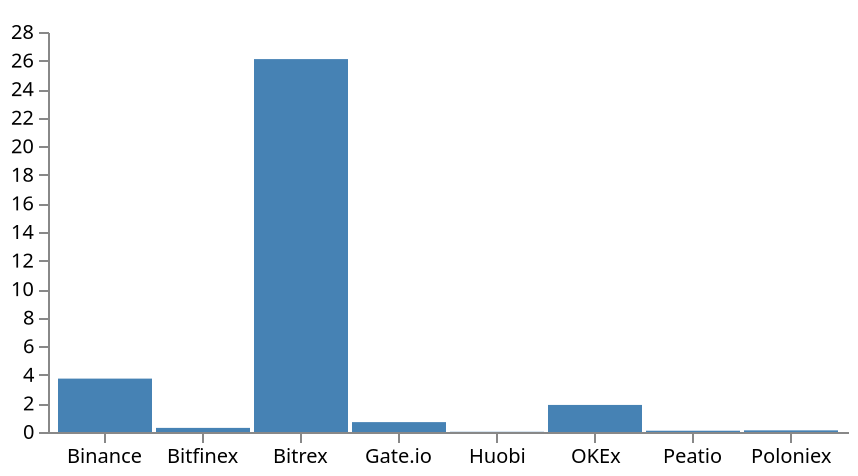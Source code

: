 {
    "$schema": "https://vega.github.io/schema/vega/v5.json",
    "description": "A basic bar chart example, with value labels shown upon mouse hover.",
    "width": 400,
    "height": 200,
    "padding": 5,
    "data": [
        {
            "name": "table",
            "values": [
                {
                    "index": 0,
                    "name": "Binance",
                    "balance": 254343092.0,
                    "percent": 3.7376626661
                },
                {
                    "index": 1,
                    "name": "Bitfinex",
                    "balance": 19578743.31860729,
                    "percent": 0.2877166326
                },
                {
                    "index": 2,
                    "name": "Bitrex",
                    "balance": 1776281813.852831,
                    "percent": 26.1030962855
                },
                {
                    "index": 3,
                    "name": "Gate.io",
                    "balance": 47078090.186097,
                    "percent": 0.691829366
                },
                {
                    "index": 4,
                    "name": "Huobi",
                    "balance": 1018967.96944284,
                    "percent": 0.0149740986
                },
                {
                    "index": 5,
                    "name": "OKEx",
                    "balance": 128902636.9226828,
                    "percent": 1.894270333
                },
                {
                    "index": 6,
                    "name": "Peatio",
                    "balance": 6084316.67198987,
                    "percent": 0.0894112087
                },
                {
                    "index": 7,
                    "name": "Poloniex",
                    "balance": 7883799.26929519,
                    "percent": 0.1158552488
                }
            ]
        }
    ],
    "signals": [
        {
            "name": "tooltip",
            "value": {},
            "on": [
                {
                    "events": "rect:mouseover",
                    "update": "datum"
                },
                {
                    "events": "rect:mouseout",
                    "update": "{}"
                }
            ]
        }
    ],
    "scales": [
        {
            "name": "xscale",
            "type": "band",
            "domain": {
                "data": "table",
                "field": "name"
            },
            "range": "width",
            "padding": 0.05,
            "round": true
        },
        {
            "name": "yscale",
            "domain": {
                "data": "table",
                "field": "percent"
            },
            "nice": true,
            "range": "height"
        }
    ],
    "axes": [
        {
            "orient": "bottom",
            "scale": "xscale"
        },
        {
            "orient": "left",
            "scale": "yscale"
        }
    ],
    "marks": [
        {
            "type": "rect",
            "from": {
                "data": "table"
            },
            "encode": {
                "enter": {
                    "x": {
                        "scale": "xscale",
                        "field": "name"
                    },
                    "width": {
                        "scale": "xscale",
                        "band": 1
                    },
                    "y": {
                        "scale": "yscale",
                        "field": "percent"
                    },
                    "y2": {
                        "scale": "yscale",
                        "value": 0
                    }
                },
                "update": {
                    "fill": {
                        "value": "steelblue"
                    }
                },
                "hover": {
                    "fill": {
                        "value": "red"
                    }
                }
            }
        },
        {
            "type": "text",
            "encode": {
                "enter": {
                    "align": {
                        "value": "center"
                    },
                    "baseline": {
                        "value": "bottom"
                    },
                    "fill": {
                        "value": "#333"
                    }
                },
                "update": {
                    "x": {
                        "scale": "xscale",
                        "signal": "tooltip.name",
                        "band": 0.5
                    },
                    "y": {
                        "scale": "yscale",
                        "signal": "tooltip.percent",
                        "offset": -2
                    },
                    "text": {
                        "signal": "tooltip.percent"
                    },
                    "fillOpacity": [
                        {
                            "test": "datum === tooltip",
                            "value": 0
                        },
                        {
                            "value": 1
                        }
                    ]
                }
            }
        }
    ]
}